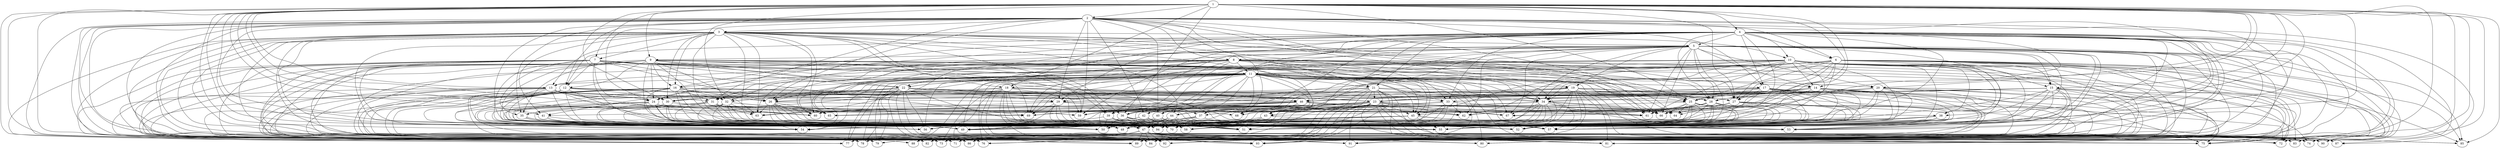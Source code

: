 digraph G {
1 [label="1"];
2 [label="2"];
3 [label="3"];
4 [label="4"];
5 [label="5"];
6 [label="6"];
7 [label="7"];
8 [label="8"];
9 [label="9"];
10 [label="10"];
11 [label="11"];
12 [label="12"];
13 [label="13"];
14 [label="14"];
15 [label="15"];
16 [label="16"];
17 [label="17"];
18 [label="18"];
19 [label="19"];
20 [label="20"];
21 [label="21"];
22 [label="22"];
23 [label="23"];
24 [label="24"];
25 [label="25"];
26 [label="26"];
27 [label="27"];
28 [label="28"];
29 [label="29"];
30 [label="30"];
31 [label="31"];
32 [label="32"];
33 [label="33"];
34 [label="34"];
35 [label="35"];
36 [label="36"];
37 [label="37"];
38 [label="38"];
39 [label="39"];
40 [label="40"];
41 [label="41"];
42 [label="42"];
43 [label="43"];
44 [label="44"];
45 [label="45"];
46 [label="46"];
47 [label="47"];
48 [label="48"];
49 [label="49"];
50 [label="50"];
51 [label="51"];
52 [label="52"];
53 [label="53"];
54 [label="54"];
55 [label="55"];
56 [label="56"];
57 [label="57"];
58 [label="58"];
59 [label="59"];
60 [label="60"];
61 [label="61"];
62 [label="62"];
63 [label="63"];
64 [label="64"];
65 [label="65"];
66 [label="66"];
67 [label="67"];
68 [label="68"];
69 [label="69"];
70 [label="70"];
71 [label="71"];
72 [label="72"];
73 [label="73"];
74 [label="74"];
75 [label="75"];
76 [label="76"];
77 [label="77"];
78 [label="78"];
79 [label="79"];
80 [label="80"];
81 [label="81"];
82 [label="82"];
83 [label="83"];
84 [label="84"];
85 [label="85"];
86 [label="86"];
87 [label="87"];
88 [label="88"];
89 [label="89"];
90 [label="90"];
91 [label="91"];
92 [label="92"];
93 [label="93"];
94 [label="94"];
1 -> 2;
1 -> 4;
1 -> 7;
1 -> 9;
1 -> 13;
1 -> 15;
1 -> 18;
1 -> 20;
1 -> 25;
1 -> 27;
1 -> 30;
1 -> 32;
1 -> 36;
1 -> 38;
1 -> 41;
1 -> 43;
1 -> 49;
1 -> 51;
1 -> 54;
1 -> 56;
1 -> 60;
1 -> 62;
1 -> 65;
1 -> 67;
1 -> 72;
1 -> 74;
1 -> 77;
1 -> 79;
1 -> 83;
1 -> 85;
1 -> 88;
1 -> 90;
2 -> 3;
2 -> 6;
2 -> 8;
2 -> 12;
2 -> 14;
2 -> 17;
2 -> 19;
2 -> 24;
2 -> 26;
2 -> 29;
2 -> 31;
2 -> 35;
2 -> 37;
2 -> 40;
2 -> 42;
2 -> 48;
2 -> 50;
2 -> 53;
2 -> 55;
2 -> 59;
2 -> 61;
2 -> 64;
2 -> 66;
2 -> 71;
2 -> 73;
2 -> 76;
2 -> 78;
2 -> 82;
2 -> 84;
2 -> 87;
2 -> 89;
3 -> 5;
3 -> 7;
3 -> 10;
3 -> 13;
3 -> 16;
3 -> 18;
3 -> 21;
3 -> 25;
3 -> 28;
3 -> 30;
3 -> 33;
3 -> 36;
3 -> 39;
3 -> 41;
3 -> 44;
3 -> 49;
3 -> 52;
3 -> 54;
3 -> 57;
3 -> 60;
3 -> 63;
3 -> 65;
3 -> 68;
3 -> 72;
3 -> 75;
3 -> 77;
3 -> 80;
3 -> 83;
3 -> 86;
3 -> 88;
3 -> 91;
4 -> 5;
4 -> 6;
4 -> 10;
4 -> 12;
4 -> 16;
4 -> 17;
4 -> 21;
4 -> 24;
4 -> 28;
4 -> 29;
4 -> 33;
4 -> 35;
4 -> 39;
4 -> 40;
4 -> 44;
4 -> 48;
4 -> 52;
4 -> 53;
4 -> 57;
4 -> 59;
4 -> 63;
4 -> 64;
4 -> 68;
4 -> 71;
4 -> 75;
4 -> 76;
4 -> 80;
4 -> 82;
4 -> 86;
4 -> 87;
4 -> 91;
5 -> 8;
5 -> 9;
5 -> 14;
5 -> 15;
5 -> 19;
5 -> 20;
5 -> 26;
5 -> 27;
5 -> 31;
5 -> 32;
5 -> 37;
5 -> 38;
5 -> 42;
5 -> 43;
5 -> 50;
5 -> 51;
5 -> 55;
5 -> 56;
5 -> 61;
5 -> 62;
5 -> 66;
5 -> 67;
5 -> 73;
5 -> 74;
5 -> 78;
5 -> 79;
5 -> 84;
5 -> 85;
5 -> 89;
5 -> 90;
6 -> 11;
6 -> 13;
6 -> 15;
6 -> 22;
6 -> 25;
6 -> 27;
6 -> 34;
6 -> 36;
6 -> 38;
6 -> 45;
6 -> 49;
6 -> 51;
6 -> 58;
6 -> 60;
6 -> 62;
6 -> 69;
6 -> 72;
6 -> 74;
6 -> 81;
6 -> 83;
6 -> 85;
6 -> 92;
7 -> 11;
7 -> 12;
7 -> 14;
7 -> 22;
7 -> 24;
7 -> 26;
7 -> 34;
7 -> 35;
7 -> 37;
7 -> 45;
7 -> 48;
7 -> 50;
7 -> 58;
7 -> 59;
7 -> 61;
7 -> 69;
7 -> 71;
7 -> 73;
7 -> 81;
7 -> 82;
7 -> 84;
7 -> 92;
8 -> 11;
8 -> 13;
8 -> 16;
8 -> 22;
8 -> 25;
8 -> 28;
8 -> 34;
8 -> 36;
8 -> 39;
8 -> 45;
8 -> 49;
8 -> 52;
8 -> 58;
8 -> 60;
8 -> 63;
8 -> 69;
8 -> 72;
8 -> 75;
8 -> 81;
8 -> 83;
8 -> 86;
8 -> 92;
9 -> 11;
9 -> 12;
9 -> 16;
9 -> 22;
9 -> 24;
9 -> 28;
9 -> 34;
9 -> 35;
9 -> 39;
9 -> 45;
9 -> 48;
9 -> 52;
9 -> 58;
9 -> 59;
9 -> 63;
9 -> 69;
9 -> 71;
9 -> 75;
9 -> 81;
9 -> 82;
9 -> 86;
9 -> 92;
10 -> 11;
10 -> 14;
10 -> 15;
10 -> 22;
10 -> 26;
10 -> 27;
10 -> 34;
10 -> 37;
10 -> 38;
10 -> 45;
10 -> 50;
10 -> 51;
10 -> 58;
10 -> 61;
10 -> 62;
10 -> 69;
10 -> 73;
10 -> 74;
10 -> 81;
10 -> 84;
10 -> 85;
10 -> 92;
11 -> 17;
11 -> 18;
11 -> 19;
11 -> 20;
11 -> 21;
11 -> 29;
11 -> 30;
11 -> 31;
11 -> 32;
11 -> 33;
11 -> 40;
11 -> 41;
11 -> 42;
11 -> 43;
11 -> 44;
11 -> 53;
11 -> 54;
11 -> 55;
11 -> 56;
11 -> 57;
11 -> 64;
11 -> 65;
11 -> 66;
11 -> 67;
11 -> 68;
11 -> 76;
11 -> 77;
11 -> 78;
11 -> 79;
11 -> 80;
11 -> 87;
11 -> 88;
11 -> 89;
11 -> 90;
11 -> 91;
12 -> 23;
12 -> 25;
12 -> 27;
12 -> 30;
12 -> 32;
12 -> 46;
12 -> 49;
12 -> 51;
12 -> 54;
12 -> 56;
12 -> 70;
12 -> 72;
12 -> 74;
12 -> 77;
12 -> 79;
12 -> 93;
13 -> 23;
13 -> 24;
13 -> 26;
13 -> 29;
13 -> 31;
13 -> 46;
13 -> 48;
13 -> 50;
13 -> 53;
13 -> 55;
13 -> 70;
13 -> 71;
13 -> 73;
13 -> 76;
13 -> 78;
13 -> 93;
14 -> 23;
14 -> 25;
14 -> 28;
14 -> 30;
14 -> 33;
14 -> 46;
14 -> 49;
14 -> 52;
14 -> 54;
14 -> 57;
14 -> 70;
14 -> 72;
14 -> 75;
14 -> 77;
14 -> 80;
14 -> 93;
15 -> 23;
15 -> 24;
15 -> 28;
15 -> 29;
15 -> 33;
15 -> 46;
15 -> 48;
15 -> 52;
15 -> 53;
15 -> 57;
15 -> 70;
15 -> 71;
15 -> 75;
15 -> 76;
15 -> 80;
15 -> 93;
16 -> 23;
16 -> 26;
16 -> 27;
16 -> 31;
16 -> 32;
16 -> 46;
16 -> 50;
16 -> 51;
16 -> 55;
16 -> 56;
16 -> 70;
16 -> 73;
16 -> 74;
16 -> 78;
16 -> 79;
16 -> 93;
17 -> 23;
17 -> 25;
17 -> 27;
17 -> 34;
17 -> 46;
17 -> 49;
17 -> 51;
17 -> 58;
17 -> 70;
17 -> 72;
17 -> 74;
17 -> 81;
17 -> 93;
18 -> 23;
18 -> 24;
18 -> 26;
18 -> 34;
18 -> 46;
18 -> 48;
18 -> 50;
18 -> 58;
18 -> 70;
18 -> 71;
18 -> 73;
18 -> 81;
18 -> 93;
19 -> 23;
19 -> 25;
19 -> 28;
19 -> 34;
19 -> 46;
19 -> 49;
19 -> 52;
19 -> 58;
19 -> 70;
19 -> 72;
19 -> 75;
19 -> 81;
19 -> 93;
20 -> 23;
20 -> 24;
20 -> 28;
20 -> 34;
20 -> 46;
20 -> 48;
20 -> 52;
20 -> 58;
20 -> 70;
20 -> 71;
20 -> 75;
20 -> 81;
20 -> 93;
21 -> 23;
21 -> 26;
21 -> 27;
21 -> 34;
21 -> 46;
21 -> 50;
21 -> 51;
21 -> 58;
21 -> 70;
21 -> 73;
21 -> 74;
21 -> 81;
21 -> 93;
22 -> 23;
22 -> 29;
22 -> 30;
22 -> 31;
22 -> 32;
22 -> 33;
22 -> 46;
22 -> 53;
22 -> 54;
22 -> 55;
22 -> 56;
22 -> 57;
22 -> 70;
22 -> 76;
22 -> 77;
22 -> 78;
22 -> 79;
22 -> 80;
22 -> 93;
23 -> 35;
23 -> 36;
23 -> 37;
23 -> 38;
23 -> 39;
23 -> 40;
23 -> 41;
23 -> 42;
23 -> 43;
23 -> 44;
23 -> 45;
23 -> 59;
23 -> 60;
23 -> 61;
23 -> 62;
23 -> 63;
23 -> 64;
23 -> 65;
23 -> 66;
23 -> 67;
23 -> 68;
23 -> 69;
23 -> 82;
23 -> 83;
23 -> 84;
23 -> 85;
23 -> 86;
23 -> 87;
23 -> 88;
23 -> 89;
23 -> 90;
23 -> 91;
23 -> 92;
24 -> 47;
24 -> 49;
24 -> 51;
24 -> 54;
24 -> 56;
24 -> 60;
24 -> 62;
24 -> 65;
24 -> 67;
24 -> 94;
25 -> 47;
25 -> 48;
25 -> 50;
25 -> 53;
25 -> 55;
25 -> 59;
25 -> 61;
25 -> 64;
25 -> 66;
25 -> 94;
26 -> 47;
26 -> 49;
26 -> 52;
26 -> 54;
26 -> 57;
26 -> 60;
26 -> 63;
26 -> 65;
26 -> 68;
26 -> 94;
27 -> 47;
27 -> 48;
27 -> 52;
27 -> 53;
27 -> 57;
27 -> 59;
27 -> 63;
27 -> 64;
27 -> 68;
27 -> 94;
28 -> 47;
28 -> 50;
28 -> 51;
28 -> 55;
28 -> 56;
28 -> 61;
28 -> 62;
28 -> 66;
28 -> 67;
28 -> 94;
29 -> 47;
29 -> 49;
29 -> 51;
29 -> 58;
29 -> 60;
29 -> 62;
29 -> 69;
29 -> 94;
30 -> 47;
30 -> 48;
30 -> 50;
30 -> 58;
30 -> 59;
30 -> 61;
30 -> 69;
30 -> 94;
31 -> 47;
31 -> 49;
31 -> 52;
31 -> 58;
31 -> 60;
31 -> 63;
31 -> 69;
31 -> 94;
32 -> 47;
32 -> 48;
32 -> 52;
32 -> 58;
32 -> 59;
32 -> 63;
32 -> 69;
32 -> 94;
33 -> 47;
33 -> 50;
33 -> 51;
33 -> 58;
33 -> 61;
33 -> 62;
33 -> 69;
33 -> 94;
34 -> 47;
34 -> 53;
34 -> 54;
34 -> 55;
34 -> 56;
34 -> 57;
34 -> 64;
34 -> 65;
34 -> 66;
34 -> 67;
34 -> 68;
34 -> 94;
35 -> 47;
35 -> 49;
35 -> 51;
35 -> 54;
35 -> 56;
35 -> 70;
35 -> 94;
36 -> 47;
36 -> 48;
36 -> 50;
36 -> 53;
36 -> 55;
36 -> 70;
36 -> 94;
37 -> 47;
37 -> 49;
37 -> 52;
37 -> 54;
37 -> 57;
37 -> 70;
37 -> 94;
38 -> 47;
38 -> 48;
38 -> 52;
38 -> 53;
38 -> 57;
38 -> 70;
38 -> 94;
39 -> 47;
39 -> 50;
39 -> 51;
39 -> 55;
39 -> 56;
39 -> 70;
39 -> 94;
40 -> 47;
40 -> 49;
40 -> 51;
40 -> 58;
40 -> 70;
40 -> 94;
41 -> 47;
41 -> 48;
41 -> 50;
41 -> 58;
41 -> 70;
41 -> 94;
42 -> 47;
42 -> 49;
42 -> 52;
42 -> 58;
42 -> 70;
42 -> 94;
43 -> 47;
43 -> 48;
43 -> 52;
43 -> 58;
43 -> 70;
43 -> 94;
44 -> 47;
44 -> 50;
44 -> 51;
44 -> 58;
44 -> 70;
44 -> 94;
45 -> 47;
45 -> 53;
45 -> 54;
45 -> 55;
45 -> 56;
45 -> 57;
45 -> 70;
45 -> 94;
46 -> 47;
46 -> 59;
46 -> 60;
46 -> 61;
46 -> 62;
46 -> 63;
46 -> 64;
46 -> 65;
46 -> 66;
46 -> 67;
46 -> 68;
46 -> 69;
46 -> 94;
47 -> 71;
47 -> 72;
47 -> 73;
47 -> 74;
47 -> 75;
47 -> 76;
47 -> 77;
47 -> 78;
47 -> 79;
47 -> 80;
47 -> 81;
47 -> 82;
47 -> 83;
47 -> 84;
47 -> 85;
47 -> 86;
47 -> 87;
47 -> 88;
47 -> 89;
47 -> 90;
47 -> 91;
47 -> 92;
47 -> 93;
}
